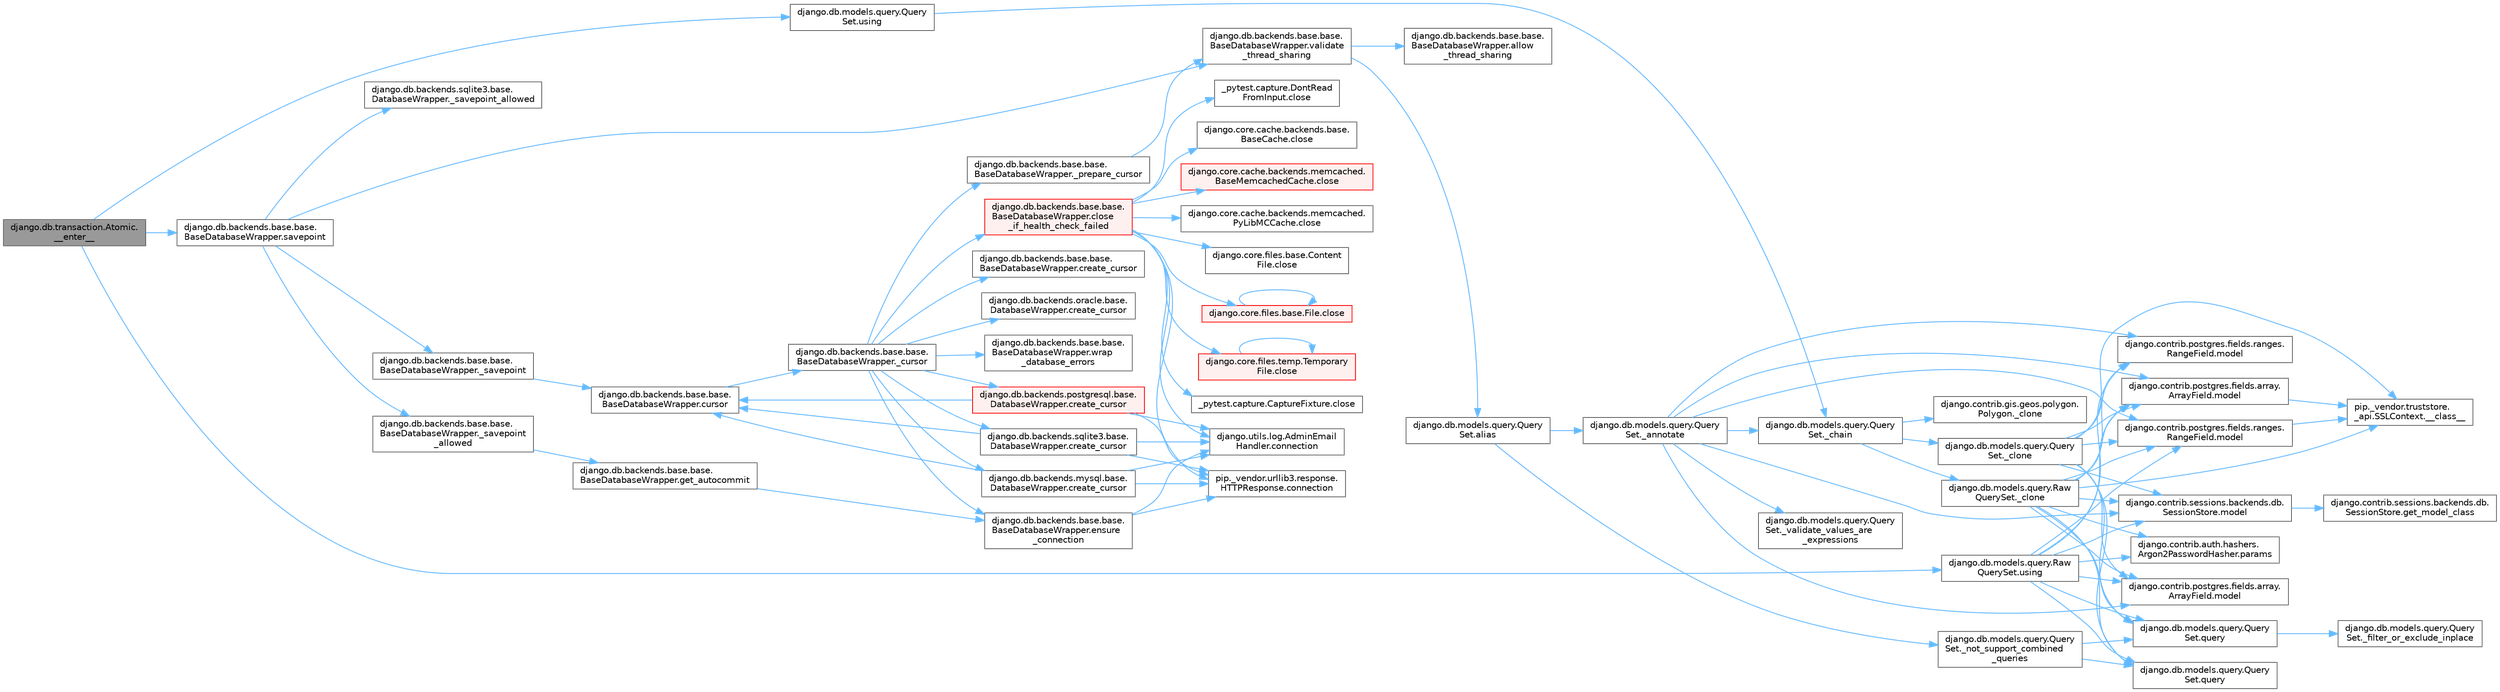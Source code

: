 digraph "django.db.transaction.Atomic.__enter__"
{
 // LATEX_PDF_SIZE
  bgcolor="transparent";
  edge [fontname=Helvetica,fontsize=10,labelfontname=Helvetica,labelfontsize=10];
  node [fontname=Helvetica,fontsize=10,shape=box,height=0.2,width=0.4];
  rankdir="LR";
  Node1 [id="Node000001",label="django.db.transaction.Atomic.\l__enter__",height=0.2,width=0.4,color="gray40", fillcolor="grey60", style="filled", fontcolor="black",tooltip=" "];
  Node1 -> Node2 [id="edge1_Node000001_Node000002",color="steelblue1",style="solid",tooltip=" "];
  Node2 [id="Node000002",label="django.db.backends.base.base.\lBaseDatabaseWrapper.savepoint",height=0.2,width=0.4,color="grey40", fillcolor="white", style="filled",URL="$classdjango_1_1db_1_1backends_1_1base_1_1base_1_1_base_database_wrapper.html#aa6f4a30ed7b20aba58e40da60c340634",tooltip=" "];
  Node2 -> Node3 [id="edge2_Node000002_Node000003",color="steelblue1",style="solid",tooltip=" "];
  Node3 [id="Node000003",label="django.db.backends.base.base.\lBaseDatabaseWrapper._savepoint",height=0.2,width=0.4,color="grey40", fillcolor="white", style="filled",URL="$classdjango_1_1db_1_1backends_1_1base_1_1base_1_1_base_database_wrapper.html#ad20a0b45a8cbc79cddd01a3ce45643b7",tooltip=" "];
  Node3 -> Node4 [id="edge3_Node000003_Node000004",color="steelblue1",style="solid",tooltip=" "];
  Node4 [id="Node000004",label="django.db.backends.base.base.\lBaseDatabaseWrapper.cursor",height=0.2,width=0.4,color="grey40", fillcolor="white", style="filled",URL="$classdjango_1_1db_1_1backends_1_1base_1_1base_1_1_base_database_wrapper.html#a36460fef236d97a41d6ed05f035509f8",tooltip=" "];
  Node4 -> Node5 [id="edge4_Node000004_Node000005",color="steelblue1",style="solid",tooltip=" "];
  Node5 [id="Node000005",label="django.db.backends.base.base.\lBaseDatabaseWrapper._cursor",height=0.2,width=0.4,color="grey40", fillcolor="white", style="filled",URL="$classdjango_1_1db_1_1backends_1_1base_1_1base_1_1_base_database_wrapper.html#a4ab6e7f33d17ad7228f40516ace60c5f",tooltip=" "];
  Node5 -> Node6 [id="edge5_Node000005_Node000006",color="steelblue1",style="solid",tooltip=" "];
  Node6 [id="Node000006",label="django.db.backends.base.base.\lBaseDatabaseWrapper._prepare_cursor",height=0.2,width=0.4,color="grey40", fillcolor="white", style="filled",URL="$classdjango_1_1db_1_1backends_1_1base_1_1base_1_1_base_database_wrapper.html#af8f50dc5cd42b79109d8a262398e6c1c",tooltip=" "];
  Node6 -> Node7 [id="edge6_Node000006_Node000007",color="steelblue1",style="solid",tooltip=" "];
  Node7 [id="Node000007",label="django.db.backends.base.base.\lBaseDatabaseWrapper.validate\l_thread_sharing",height=0.2,width=0.4,color="grey40", fillcolor="white", style="filled",URL="$classdjango_1_1db_1_1backends_1_1base_1_1base_1_1_base_database_wrapper.html#adea4e3380c08118490c13a61f2d3f89a",tooltip=" "];
  Node7 -> Node8 [id="edge7_Node000007_Node000008",color="steelblue1",style="solid",tooltip=" "];
  Node8 [id="Node000008",label="django.db.models.query.Query\lSet.alias",height=0.2,width=0.4,color="grey40", fillcolor="white", style="filled",URL="$classdjango_1_1db_1_1models_1_1query_1_1_query_set.html#a896674021318d512b00a9acfd0871558",tooltip=" "];
  Node8 -> Node9 [id="edge8_Node000008_Node000009",color="steelblue1",style="solid",tooltip=" "];
  Node9 [id="Node000009",label="django.db.models.query.Query\lSet._annotate",height=0.2,width=0.4,color="grey40", fillcolor="white", style="filled",URL="$classdjango_1_1db_1_1models_1_1query_1_1_query_set.html#afabda1d66ae4492de2f44d5d81a3a571",tooltip=" "];
  Node9 -> Node10 [id="edge9_Node000009_Node000010",color="steelblue1",style="solid",tooltip=" "];
  Node10 [id="Node000010",label="django.db.models.query.Query\lSet._chain",height=0.2,width=0.4,color="grey40", fillcolor="white", style="filled",URL="$classdjango_1_1db_1_1models_1_1query_1_1_query_set.html#a182d4dbe4af5d2d79141ccb1e5b0d103",tooltip=" "];
  Node10 -> Node11 [id="edge10_Node000010_Node000011",color="steelblue1",style="solid",tooltip=" "];
  Node11 [id="Node000011",label="django.contrib.gis.geos.polygon.\lPolygon._clone",height=0.2,width=0.4,color="grey40", fillcolor="white", style="filled",URL="$classdjango_1_1contrib_1_1gis_1_1geos_1_1polygon_1_1_polygon.html#a27ad652f00597f52af00211684a7a0bb",tooltip=" "];
  Node10 -> Node12 [id="edge11_Node000010_Node000012",color="steelblue1",style="solid",tooltip=" "];
  Node12 [id="Node000012",label="django.db.models.query.Query\lSet._clone",height=0.2,width=0.4,color="grey40", fillcolor="white", style="filled",URL="$classdjango_1_1db_1_1models_1_1query_1_1_query_set.html#a4ab683927b810b6f8ab633bef6e2c356",tooltip=" "];
  Node12 -> Node13 [id="edge12_Node000012_Node000013",color="steelblue1",style="solid",tooltip=" "];
  Node13 [id="Node000013",label="pip._vendor.truststore.\l_api.SSLContext.__class__",height=0.2,width=0.4,color="grey40", fillcolor="white", style="filled",URL="$classpip_1_1__vendor_1_1truststore_1_1__api_1_1_s_s_l_context.html#a530861514f31eabaa3f513557d6e66de",tooltip=" "];
  Node12 -> Node14 [id="edge13_Node000012_Node000014",color="steelblue1",style="solid",tooltip=" "];
  Node14 [id="Node000014",label="django.contrib.postgres.fields.array.\lArrayField.model",height=0.2,width=0.4,color="grey40", fillcolor="white", style="filled",URL="$classdjango_1_1contrib_1_1postgres_1_1fields_1_1array_1_1_array_field.html#a4402eef4c4784e00671c9f229481f4c1",tooltip=" "];
  Node14 -> Node13 [id="edge14_Node000014_Node000013",color="steelblue1",style="solid",tooltip=" "];
  Node12 -> Node15 [id="edge15_Node000012_Node000015",color="steelblue1",style="solid",tooltip=" "];
  Node15 [id="Node000015",label="django.contrib.postgres.fields.array.\lArrayField.model",height=0.2,width=0.4,color="grey40", fillcolor="white", style="filled",URL="$classdjango_1_1contrib_1_1postgres_1_1fields_1_1array_1_1_array_field.html#a50a2796de85f960ca282b56ef2d9446c",tooltip=" "];
  Node12 -> Node16 [id="edge16_Node000012_Node000016",color="steelblue1",style="solid",tooltip=" "];
  Node16 [id="Node000016",label="django.contrib.postgres.fields.ranges.\lRangeField.model",height=0.2,width=0.4,color="grey40", fillcolor="white", style="filled",URL="$classdjango_1_1contrib_1_1postgres_1_1fields_1_1ranges_1_1_range_field.html#aa38c2bbd1bad0c8f9b0315ee468867a2",tooltip=" "];
  Node16 -> Node13 [id="edge17_Node000016_Node000013",color="steelblue1",style="solid",tooltip=" "];
  Node12 -> Node17 [id="edge18_Node000012_Node000017",color="steelblue1",style="solid",tooltip=" "];
  Node17 [id="Node000017",label="django.contrib.postgres.fields.ranges.\lRangeField.model",height=0.2,width=0.4,color="grey40", fillcolor="white", style="filled",URL="$classdjango_1_1contrib_1_1postgres_1_1fields_1_1ranges_1_1_range_field.html#a91b36827f010affd1ff89569cf40d1af",tooltip=" "];
  Node12 -> Node18 [id="edge19_Node000012_Node000018",color="steelblue1",style="solid",tooltip=" "];
  Node18 [id="Node000018",label="django.contrib.sessions.backends.db.\lSessionStore.model",height=0.2,width=0.4,color="grey40", fillcolor="white", style="filled",URL="$classdjango_1_1contrib_1_1sessions_1_1backends_1_1db_1_1_session_store.html#af52cfb4371af389c8bd4a6780274c403",tooltip=" "];
  Node18 -> Node19 [id="edge20_Node000018_Node000019",color="steelblue1",style="solid",tooltip=" "];
  Node19 [id="Node000019",label="django.contrib.sessions.backends.db.\lSessionStore.get_model_class",height=0.2,width=0.4,color="grey40", fillcolor="white", style="filled",URL="$classdjango_1_1contrib_1_1sessions_1_1backends_1_1db_1_1_session_store.html#a5e2d862e271e8f9173021bcaa61305ad",tooltip=" "];
  Node12 -> Node20 [id="edge21_Node000012_Node000020",color="steelblue1",style="solid",tooltip=" "];
  Node20 [id="Node000020",label="django.db.models.query.Query\lSet.query",height=0.2,width=0.4,color="grey40", fillcolor="white", style="filled",URL="$classdjango_1_1db_1_1models_1_1query_1_1_query_set.html#a8028ed81b109acb162489dbd16604c83",tooltip=" "];
  Node20 -> Node21 [id="edge22_Node000020_Node000021",color="steelblue1",style="solid",tooltip=" "];
  Node21 [id="Node000021",label="django.db.models.query.Query\lSet._filter_or_exclude_inplace",height=0.2,width=0.4,color="grey40", fillcolor="white", style="filled",URL="$classdjango_1_1db_1_1models_1_1query_1_1_query_set.html#aabeb9102e4ff687eea5dc3a6d54a8a29",tooltip=" "];
  Node12 -> Node22 [id="edge23_Node000012_Node000022",color="steelblue1",style="solid",tooltip=" "];
  Node22 [id="Node000022",label="django.db.models.query.Query\lSet.query",height=0.2,width=0.4,color="grey40", fillcolor="white", style="filled",URL="$classdjango_1_1db_1_1models_1_1query_1_1_query_set.html#a0b0307a9b3f65303afb2c5783372d2c2",tooltip=" "];
  Node10 -> Node23 [id="edge24_Node000010_Node000023",color="steelblue1",style="solid",tooltip=" "];
  Node23 [id="Node000023",label="django.db.models.query.Raw\lQuerySet._clone",height=0.2,width=0.4,color="grey40", fillcolor="white", style="filled",URL="$classdjango_1_1db_1_1models_1_1query_1_1_raw_query_set.html#aae1024f5c9820513a18c74aa23fc3c6a",tooltip=" "];
  Node23 -> Node13 [id="edge25_Node000023_Node000013",color="steelblue1",style="solid",tooltip=" "];
  Node23 -> Node14 [id="edge26_Node000023_Node000014",color="steelblue1",style="solid",tooltip=" "];
  Node23 -> Node15 [id="edge27_Node000023_Node000015",color="steelblue1",style="solid",tooltip=" "];
  Node23 -> Node16 [id="edge28_Node000023_Node000016",color="steelblue1",style="solid",tooltip=" "];
  Node23 -> Node17 [id="edge29_Node000023_Node000017",color="steelblue1",style="solid",tooltip=" "];
  Node23 -> Node18 [id="edge30_Node000023_Node000018",color="steelblue1",style="solid",tooltip=" "];
  Node23 -> Node24 [id="edge31_Node000023_Node000024",color="steelblue1",style="solid",tooltip=" "];
  Node24 [id="Node000024",label="django.contrib.auth.hashers.\lArgon2PasswordHasher.params",height=0.2,width=0.4,color="grey40", fillcolor="white", style="filled",URL="$classdjango_1_1contrib_1_1auth_1_1hashers_1_1_argon2_password_hasher.html#a7ff39876e9800961fb430e95e18f5687",tooltip=" "];
  Node23 -> Node20 [id="edge32_Node000023_Node000020",color="steelblue1",style="solid",tooltip=" "];
  Node23 -> Node22 [id="edge33_Node000023_Node000022",color="steelblue1",style="solid",tooltip=" "];
  Node9 -> Node25 [id="edge34_Node000009_Node000025",color="steelblue1",style="solid",tooltip=" "];
  Node25 [id="Node000025",label="django.db.models.query.Query\lSet._validate_values_are\l_expressions",height=0.2,width=0.4,color="grey40", fillcolor="white", style="filled",URL="$classdjango_1_1db_1_1models_1_1query_1_1_query_set.html#af926fa64912eebb65f088fc8899ec129",tooltip=" "];
  Node9 -> Node14 [id="edge35_Node000009_Node000014",color="steelblue1",style="solid",tooltip=" "];
  Node9 -> Node15 [id="edge36_Node000009_Node000015",color="steelblue1",style="solid",tooltip=" "];
  Node9 -> Node16 [id="edge37_Node000009_Node000016",color="steelblue1",style="solid",tooltip=" "];
  Node9 -> Node17 [id="edge38_Node000009_Node000017",color="steelblue1",style="solid",tooltip=" "];
  Node9 -> Node18 [id="edge39_Node000009_Node000018",color="steelblue1",style="solid",tooltip=" "];
  Node8 -> Node26 [id="edge40_Node000008_Node000026",color="steelblue1",style="solid",tooltip=" "];
  Node26 [id="Node000026",label="django.db.models.query.Query\lSet._not_support_combined\l_queries",height=0.2,width=0.4,color="grey40", fillcolor="white", style="filled",URL="$classdjango_1_1db_1_1models_1_1query_1_1_query_set.html#aa8310ec206924c94141bef75563958e2",tooltip=" "];
  Node26 -> Node20 [id="edge41_Node000026_Node000020",color="steelblue1",style="solid",tooltip=" "];
  Node26 -> Node22 [id="edge42_Node000026_Node000022",color="steelblue1",style="solid",tooltip=" "];
  Node7 -> Node27 [id="edge43_Node000007_Node000027",color="steelblue1",style="solid",tooltip=" "];
  Node27 [id="Node000027",label="django.db.backends.base.base.\lBaseDatabaseWrapper.allow\l_thread_sharing",height=0.2,width=0.4,color="grey40", fillcolor="white", style="filled",URL="$classdjango_1_1db_1_1backends_1_1base_1_1base_1_1_base_database_wrapper.html#aea99c566a1e4d3d2d379bbf61f0c0d2c",tooltip=" "];
  Node5 -> Node28 [id="edge44_Node000005_Node000028",color="steelblue1",style="solid",tooltip=" "];
  Node28 [id="Node000028",label="django.db.backends.base.base.\lBaseDatabaseWrapper.close\l_if_health_check_failed",height=0.2,width=0.4,color="red", fillcolor="#FFF0F0", style="filled",URL="$classdjango_1_1db_1_1backends_1_1base_1_1base_1_1_base_database_wrapper.html#a3f4d11734d2da94781f00468b6bd3981",tooltip=" "];
  Node28 -> Node29 [id="edge45_Node000028_Node000029",color="steelblue1",style="solid",tooltip=" "];
  Node29 [id="Node000029",label="_pytest.capture.CaptureFixture.close",height=0.2,width=0.4,color="grey40", fillcolor="white", style="filled",URL="$class__pytest_1_1capture_1_1_capture_fixture.html#ac018b3a02c2aff2047974ced57907cd0",tooltip=" "];
  Node28 -> Node30 [id="edge46_Node000028_Node000030",color="steelblue1",style="solid",tooltip=" "];
  Node30 [id="Node000030",label="_pytest.capture.DontRead\lFromInput.close",height=0.2,width=0.4,color="grey40", fillcolor="white", style="filled",URL="$class__pytest_1_1capture_1_1_dont_read_from_input.html#accf28daf7db40f53462752cc02bbdd32",tooltip=" "];
  Node28 -> Node31 [id="edge47_Node000028_Node000031",color="steelblue1",style="solid",tooltip=" "];
  Node31 [id="Node000031",label="django.core.cache.backends.base.\lBaseCache.close",height=0.2,width=0.4,color="grey40", fillcolor="white", style="filled",URL="$classdjango_1_1core_1_1cache_1_1backends_1_1base_1_1_base_cache.html#ae5d10e57a1ab2b99171e943370da8cf3",tooltip=" "];
  Node28 -> Node32 [id="edge48_Node000028_Node000032",color="steelblue1",style="solid",tooltip=" "];
  Node32 [id="Node000032",label="django.core.cache.backends.memcached.\lBaseMemcachedCache.close",height=0.2,width=0.4,color="red", fillcolor="#FFF0F0", style="filled",URL="$classdjango_1_1core_1_1cache_1_1backends_1_1memcached_1_1_base_memcached_cache.html#ab36ac92f106d8dacc64d539b447a5e37",tooltip=" "];
  Node28 -> Node35 [id="edge49_Node000028_Node000035",color="steelblue1",style="solid",tooltip=" "];
  Node35 [id="Node000035",label="django.core.cache.backends.memcached.\lPyLibMCCache.close",height=0.2,width=0.4,color="grey40", fillcolor="white", style="filled",URL="$classdjango_1_1core_1_1cache_1_1backends_1_1memcached_1_1_py_lib_m_c_cache.html#a76cb2e86bb346b70433dfe177597da58",tooltip=" "];
  Node28 -> Node36 [id="edge50_Node000028_Node000036",color="steelblue1",style="solid",tooltip=" "];
  Node36 [id="Node000036",label="django.core.files.base.Content\lFile.close",height=0.2,width=0.4,color="grey40", fillcolor="white", style="filled",URL="$classdjango_1_1core_1_1files_1_1base_1_1_content_file.html#a09ae22d8cfcf28936b97a8eba0fd85cb",tooltip=" "];
  Node28 -> Node37 [id="edge51_Node000028_Node000037",color="steelblue1",style="solid",tooltip=" "];
  Node37 [id="Node000037",label="django.core.files.base.File.close",height=0.2,width=0.4,color="red", fillcolor="#FFF0F0", style="filled",URL="$classdjango_1_1core_1_1files_1_1base_1_1_file.html#a0ff3dc914f2c207114a150eaac429bdc",tooltip=" "];
  Node37 -> Node37 [id="edge52_Node000037_Node000037",color="steelblue1",style="solid",tooltip=" "];
  Node28 -> Node45 [id="edge53_Node000028_Node000045",color="steelblue1",style="solid",tooltip=" "];
  Node45 [id="Node000045",label="django.core.files.temp.Temporary\lFile.close",height=0.2,width=0.4,color="red", fillcolor="#FFF0F0", style="filled",URL="$classdjango_1_1core_1_1files_1_1temp_1_1_temporary_file.html#a3137c46b13cae4e5e6fe6489e42677d5",tooltip=" "];
  Node45 -> Node45 [id="edge54_Node000045_Node000045",color="steelblue1",style="solid",tooltip=" "];
  Node28 -> Node583 [id="edge55_Node000028_Node000583",color="steelblue1",style="solid",tooltip=" "];
  Node583 [id="Node000583",label="django.utils.log.AdminEmail\lHandler.connection",height=0.2,width=0.4,color="grey40", fillcolor="white", style="filled",URL="$classdjango_1_1utils_1_1log_1_1_admin_email_handler.html#a545b5f7ec55a857fe1ca7836814a0760",tooltip=" "];
  Node28 -> Node584 [id="edge56_Node000028_Node000584",color="steelblue1",style="solid",tooltip=" "];
  Node584 [id="Node000584",label="pip._vendor.urllib3.response.\lHTTPResponse.connection",height=0.2,width=0.4,color="grey40", fillcolor="white", style="filled",URL="$classpip_1_1__vendor_1_1urllib3_1_1response_1_1_h_t_t_p_response.html#a9002314624685de3bbf9b84bdc87fef8",tooltip=" "];
  Node5 -> Node4247 [id="edge57_Node000005_Node004247",color="steelblue1",style="solid",tooltip=" "];
  Node4247 [id="Node004247",label="django.db.backends.base.base.\lBaseDatabaseWrapper.create_cursor",height=0.2,width=0.4,color="grey40", fillcolor="white", style="filled",URL="$classdjango_1_1db_1_1backends_1_1base_1_1base_1_1_base_database_wrapper.html#ad5770c39dbfca2cff60c756f9da65e7e",tooltip=" "];
  Node5 -> Node4248 [id="edge58_Node000005_Node004248",color="steelblue1",style="solid",tooltip=" "];
  Node4248 [id="Node004248",label="django.db.backends.mysql.base.\lDatabaseWrapper.create_cursor",height=0.2,width=0.4,color="grey40", fillcolor="white", style="filled",URL="$classdjango_1_1db_1_1backends_1_1mysql_1_1base_1_1_database_wrapper.html#a0ff5c552844653c9008b2c1c843cb949",tooltip=" "];
  Node4248 -> Node583 [id="edge59_Node004248_Node000583",color="steelblue1",style="solid",tooltip=" "];
  Node4248 -> Node584 [id="edge60_Node004248_Node000584",color="steelblue1",style="solid",tooltip=" "];
  Node4248 -> Node4 [id="edge61_Node004248_Node000004",color="steelblue1",style="solid",tooltip=" "];
  Node5 -> Node4249 [id="edge62_Node000005_Node004249",color="steelblue1",style="solid",tooltip=" "];
  Node4249 [id="Node004249",label="django.db.backends.oracle.base.\lDatabaseWrapper.create_cursor",height=0.2,width=0.4,color="grey40", fillcolor="white", style="filled",URL="$classdjango_1_1db_1_1backends_1_1oracle_1_1base_1_1_database_wrapper.html#a82a148a124e32910f7432160ddc47da4",tooltip=" "];
  Node5 -> Node4250 [id="edge63_Node000005_Node004250",color="steelblue1",style="solid",tooltip=" "];
  Node4250 [id="Node004250",label="django.db.backends.postgresql.base.\lDatabaseWrapper.create_cursor",height=0.2,width=0.4,color="red", fillcolor="#FFF0F0", style="filled",URL="$classdjango_1_1db_1_1backends_1_1postgresql_1_1base_1_1_database_wrapper.html#a0097c2f901cc5ac98af1b51b05eafec1",tooltip=" "];
  Node4250 -> Node583 [id="edge64_Node004250_Node000583",color="steelblue1",style="solid",tooltip=" "];
  Node4250 -> Node584 [id="edge65_Node004250_Node000584",color="steelblue1",style="solid",tooltip=" "];
  Node4250 -> Node4 [id="edge66_Node004250_Node000004",color="steelblue1",style="solid",tooltip=" "];
  Node5 -> Node4251 [id="edge67_Node000005_Node004251",color="steelblue1",style="solid",tooltip=" "];
  Node4251 [id="Node004251",label="django.db.backends.sqlite3.base.\lDatabaseWrapper.create_cursor",height=0.2,width=0.4,color="grey40", fillcolor="white", style="filled",URL="$classdjango_1_1db_1_1backends_1_1sqlite3_1_1base_1_1_database_wrapper.html#a432ac337ae585453ec5c6c37a42ba892",tooltip=" "];
  Node4251 -> Node583 [id="edge68_Node004251_Node000583",color="steelblue1",style="solid",tooltip=" "];
  Node4251 -> Node584 [id="edge69_Node004251_Node000584",color="steelblue1",style="solid",tooltip=" "];
  Node4251 -> Node4 [id="edge70_Node004251_Node000004",color="steelblue1",style="solid",tooltip=" "];
  Node5 -> Node4262 [id="edge71_Node000005_Node004262",color="steelblue1",style="solid",tooltip=" "];
  Node4262 [id="Node004262",label="django.db.backends.base.base.\lBaseDatabaseWrapper.ensure\l_connection",height=0.2,width=0.4,color="grey40", fillcolor="white", style="filled",URL="$classdjango_1_1db_1_1backends_1_1base_1_1base_1_1_base_database_wrapper.html#a92c7bfe2efb05b06bb23cc7de201dbb5",tooltip=" "];
  Node4262 -> Node583 [id="edge72_Node004262_Node000583",color="steelblue1",style="solid",tooltip=" "];
  Node4262 -> Node584 [id="edge73_Node004262_Node000584",color="steelblue1",style="solid",tooltip=" "];
  Node5 -> Node1059 [id="edge74_Node000005_Node001059",color="steelblue1",style="solid",tooltip=" "];
  Node1059 [id="Node001059",label="django.db.backends.base.base.\lBaseDatabaseWrapper.wrap\l_database_errors",height=0.2,width=0.4,color="grey40", fillcolor="white", style="filled",URL="$classdjango_1_1db_1_1backends_1_1base_1_1base_1_1_base_database_wrapper.html#a050bf6b64d53029621c20b8f56b13596",tooltip=" "];
  Node2 -> Node4528 [id="edge75_Node000002_Node004528",color="steelblue1",style="solid",tooltip=" "];
  Node4528 [id="Node004528",label="django.db.backends.base.base.\lBaseDatabaseWrapper._savepoint\l_allowed",height=0.2,width=0.4,color="grey40", fillcolor="white", style="filled",URL="$classdjango_1_1db_1_1backends_1_1base_1_1base_1_1_base_database_wrapper.html#af5e9f43abb235e035c6b4ab96ace4126",tooltip=" "];
  Node4528 -> Node4261 [id="edge76_Node004528_Node004261",color="steelblue1",style="solid",tooltip=" "];
  Node4261 [id="Node004261",label="django.db.backends.base.base.\lBaseDatabaseWrapper.get_autocommit",height=0.2,width=0.4,color="grey40", fillcolor="white", style="filled",URL="$classdjango_1_1db_1_1backends_1_1base_1_1base_1_1_base_database_wrapper.html#a14ba5f293351b1dddd42f0d5dea1b1bb",tooltip=" "];
  Node4261 -> Node4262 [id="edge77_Node004261_Node004262",color="steelblue1",style="solid",tooltip=" "];
  Node2 -> Node4529 [id="edge78_Node000002_Node004529",color="steelblue1",style="solid",tooltip=" "];
  Node4529 [id="Node004529",label="django.db.backends.sqlite3.base.\lDatabaseWrapper._savepoint_allowed",height=0.2,width=0.4,color="grey40", fillcolor="white", style="filled",URL="$classdjango_1_1db_1_1backends_1_1sqlite3_1_1base_1_1_database_wrapper.html#af153cb4570c840fbce704f8808ad8c34",tooltip=" "];
  Node2 -> Node7 [id="edge79_Node000002_Node000007",color="steelblue1",style="solid",tooltip=" "];
  Node1 -> Node2828 [id="edge80_Node000001_Node002828",color="steelblue1",style="solid",tooltip=" "];
  Node2828 [id="Node002828",label="django.db.models.query.Query\lSet.using",height=0.2,width=0.4,color="grey40", fillcolor="white", style="filled",URL="$classdjango_1_1db_1_1models_1_1query_1_1_query_set.html#a0b29c2fda0f45838531c7d5296e3973f",tooltip=" "];
  Node2828 -> Node10 [id="edge81_Node002828_Node000010",color="steelblue1",style="solid",tooltip=" "];
  Node1 -> Node2829 [id="edge82_Node000001_Node002829",color="steelblue1",style="solid",tooltip=" "];
  Node2829 [id="Node002829",label="django.db.models.query.Raw\lQuerySet.using",height=0.2,width=0.4,color="grey40", fillcolor="white", style="filled",URL="$classdjango_1_1db_1_1models_1_1query_1_1_raw_query_set.html#aeec4eed23baff216e73f6ad539c96ab8",tooltip=" "];
  Node2829 -> Node14 [id="edge83_Node002829_Node000014",color="steelblue1",style="solid",tooltip=" "];
  Node2829 -> Node15 [id="edge84_Node002829_Node000015",color="steelblue1",style="solid",tooltip=" "];
  Node2829 -> Node16 [id="edge85_Node002829_Node000016",color="steelblue1",style="solid",tooltip=" "];
  Node2829 -> Node17 [id="edge86_Node002829_Node000017",color="steelblue1",style="solid",tooltip=" "];
  Node2829 -> Node18 [id="edge87_Node002829_Node000018",color="steelblue1",style="solid",tooltip=" "];
  Node2829 -> Node24 [id="edge88_Node002829_Node000024",color="steelblue1",style="solid",tooltip=" "];
  Node2829 -> Node20 [id="edge89_Node002829_Node000020",color="steelblue1",style="solid",tooltip=" "];
  Node2829 -> Node22 [id="edge90_Node002829_Node000022",color="steelblue1",style="solid",tooltip=" "];
}
